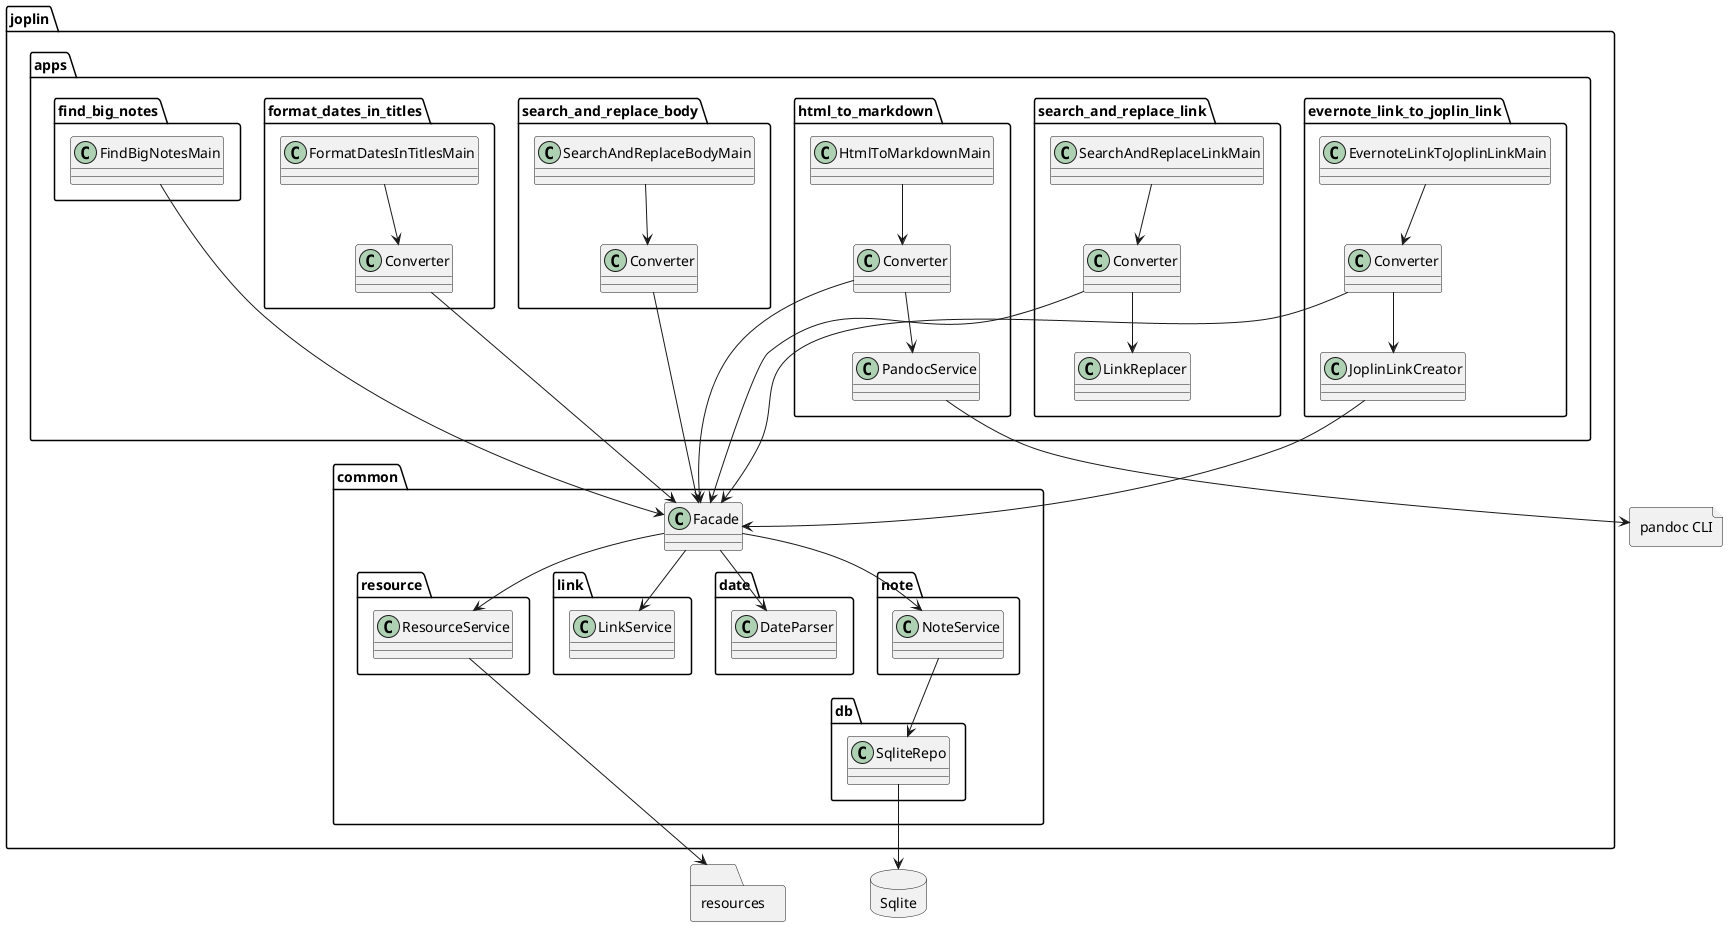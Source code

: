 @startuml
'https://plantuml.com/class-diagram

allowmixing
folder resources
database Sqlite
file "pandoc CLI" as PandocCli
package joplin {
    package common {
        class Facade
        package db {
            class SqliteRepo
        }
        package resource {
            class ResourceService
        }
        package link {
            class LinkService
        }
        package date {
            class DateParser
        }
        package note {
            class NoteService
        }
    }
    package apps {
        package evernote_link_to_joplin_link {
            class EvernoteLinkToJoplinLinkMain
            class JoplinLinkCreator
            class "Converter" as Converter2
            EvernoteLinkToJoplinLinkMain --> Converter2
            Converter2 --> JoplinLinkCreator
            Converter2 --> Facade
        }
        package find_big_notes {
            class FindBigNotesMain
            FindBigNotesMain --> Facade
        }
        package format_dates_in_titles {
            class FormatDatesInTitlesMain
            class "Converter" as Converter3
            FormatDatesInTitlesMain --> Converter3
            Converter3 --> Facade
        }
        package html_to_markdown {
            class HtmlToMarkdownMain
            class "Converter" as Converter4
            class PandocService
            HtmlToMarkdownMain --> Converter4
            Converter4 --> Facade
            Converter4 --> PandocService
            PandocService --> PandocCli
        }
        package search_and_replace_body {
            class SearchAndReplaceBodyMain
            class "Converter" as Converter5
            SearchAndReplaceBodyMain --> Converter5
            Converter5 --> Facade
        }
        package search_and_replace_link {
            class SearchAndReplaceLinkMain
            class "Converter" as Converter1
            class LinkReplacer
            SearchAndReplaceLinkMain --> Converter1
            Converter1 --> Facade
            Converter1 --> LinkReplacer
        }
    }
}

Facade --> NoteService
Facade --> ResourceService
Facade --> LinkService
Facade --> DateParser
NoteService --> SqliteRepo
SqliteRepo --> Sqlite
ResourceService --> resources
JoplinLinkCreator --> Facade
SqliteRepo -[hidden]- resources
@enduml